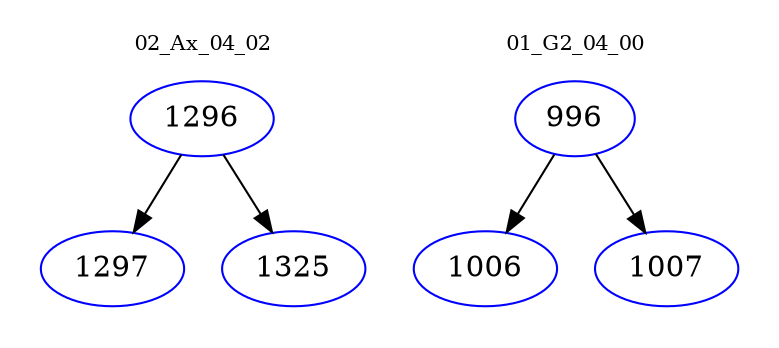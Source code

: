 digraph{
subgraph cluster_0 {
color = white
label = "02_Ax_04_02";
fontsize=10;
T0_1296 [label="1296", color="blue"]
T0_1296 -> T0_1297 [color="black"]
T0_1297 [label="1297", color="blue"]
T0_1296 -> T0_1325 [color="black"]
T0_1325 [label="1325", color="blue"]
}
subgraph cluster_1 {
color = white
label = "01_G2_04_00";
fontsize=10;
T1_996 [label="996", color="blue"]
T1_996 -> T1_1006 [color="black"]
T1_1006 [label="1006", color="blue"]
T1_996 -> T1_1007 [color="black"]
T1_1007 [label="1007", color="blue"]
}
}
